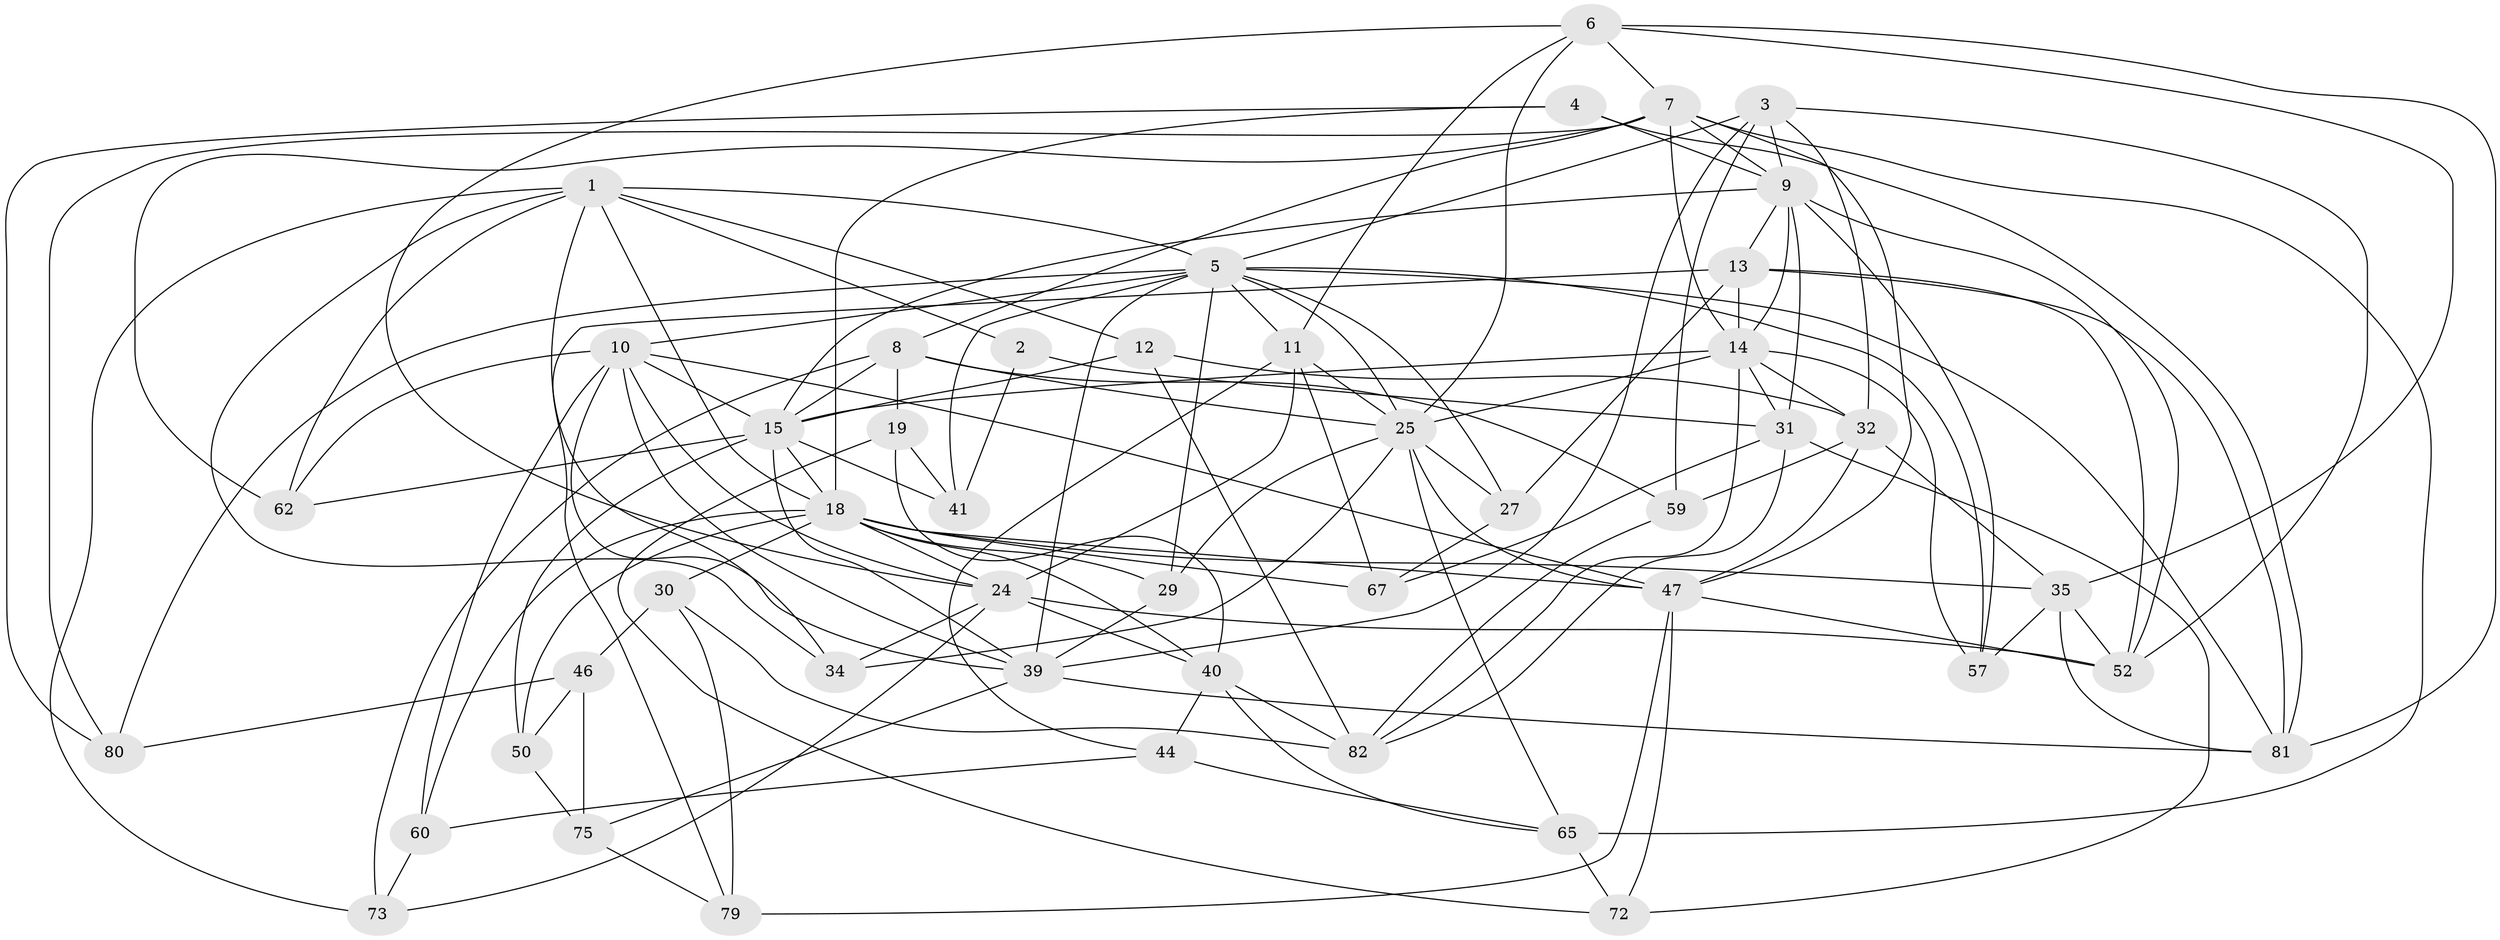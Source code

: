 // original degree distribution, {4: 1.0}
// Generated by graph-tools (version 1.1) at 2025/16/03/09/25 04:16:32]
// undirected, 47 vertices, 137 edges
graph export_dot {
graph [start="1"]
  node [color=gray90,style=filled];
  1 [super="+68+55"];
  2;
  3 [super="+16"];
  4;
  5 [super="+20"];
  6 [super="+90"];
  7 [super="+71+21"];
  8 [super="+88"];
  9 [super="+23+56+69"];
  10 [super="+17"];
  11 [super="+38"];
  12;
  13 [super="+78"];
  14 [super="+74+33"];
  15 [super="+37+22"];
  18 [super="+83+49"];
  19;
  24 [super="+43"];
  25 [super="+45+36"];
  27;
  29;
  30;
  31 [super="+51"];
  32 [super="+42"];
  34;
  35 [super="+48"];
  39 [super="+61"];
  40 [super="+76"];
  41;
  44;
  46;
  47 [super="+63+54"];
  50;
  52 [super="+58"];
  57;
  59;
  60;
  62;
  65 [super="+70"];
  67;
  72;
  73;
  75;
  79;
  80;
  81 [super="+93"];
  82 [super="+86"];
  1 -- 62;
  1 -- 12;
  1 -- 73;
  1 -- 18;
  1 -- 2;
  1 -- 34;
  1 -- 5;
  1 -- 39;
  2 -- 41;
  2 -- 31 [weight=2];
  3 -- 59;
  3 -- 52;
  3 -- 32;
  3 -- 9;
  3 -- 5;
  3 -- 39;
  4 -- 18;
  4 -- 80;
  4 -- 81;
  4 -- 9;
  5 -- 57;
  5 -- 39;
  5 -- 29;
  5 -- 41;
  5 -- 10;
  5 -- 11;
  5 -- 80;
  5 -- 81;
  5 -- 25;
  5 -- 27;
  6 -- 25;
  6 -- 24;
  6 -- 81;
  6 -- 35;
  6 -- 11;
  6 -- 7;
  7 -- 80;
  7 -- 65;
  7 -- 14;
  7 -- 9;
  7 -- 8;
  7 -- 62;
  7 -- 47;
  8 -- 19;
  8 -- 73;
  8 -- 59;
  8 -- 25;
  8 -- 15;
  9 -- 57;
  9 -- 52;
  9 -- 13;
  9 -- 15;
  9 -- 31 [weight=2];
  9 -- 14;
  10 -- 60;
  10 -- 39;
  10 -- 47;
  10 -- 34;
  10 -- 24;
  10 -- 62;
  10 -- 15;
  11 -- 44;
  11 -- 67;
  11 -- 24;
  11 -- 25;
  12 -- 15;
  12 -- 32;
  12 -- 82;
  13 -- 79;
  13 -- 52;
  13 -- 81;
  13 -- 27;
  13 -- 14;
  14 -- 82;
  14 -- 25 [weight=2];
  14 -- 32;
  14 -- 15;
  14 -- 57;
  14 -- 31;
  15 -- 62;
  15 -- 50;
  15 -- 18;
  15 -- 41;
  15 -- 39;
  18 -- 60;
  18 -- 40;
  18 -- 29;
  18 -- 47;
  18 -- 35;
  18 -- 50;
  18 -- 67;
  18 -- 24;
  18 -- 30;
  19 -- 41;
  19 -- 72;
  19 -- 40;
  24 -- 73;
  24 -- 34;
  24 -- 52;
  24 -- 40;
  25 -- 34;
  25 -- 27;
  25 -- 29;
  25 -- 65 [weight=2];
  25 -- 47;
  27 -- 67;
  29 -- 39;
  30 -- 79;
  30 -- 82;
  30 -- 46;
  31 -- 67;
  31 -- 82;
  31 -- 72;
  32 -- 47;
  32 -- 59;
  32 -- 35;
  35 -- 57;
  35 -- 81;
  35 -- 52;
  39 -- 81;
  39 -- 75;
  40 -- 82;
  40 -- 65;
  40 -- 44;
  44 -- 60;
  44 -- 65;
  46 -- 80;
  46 -- 75;
  46 -- 50;
  47 -- 72;
  47 -- 79;
  47 -- 52;
  50 -- 75;
  59 -- 82;
  60 -- 73;
  65 -- 72;
  75 -- 79;
}
